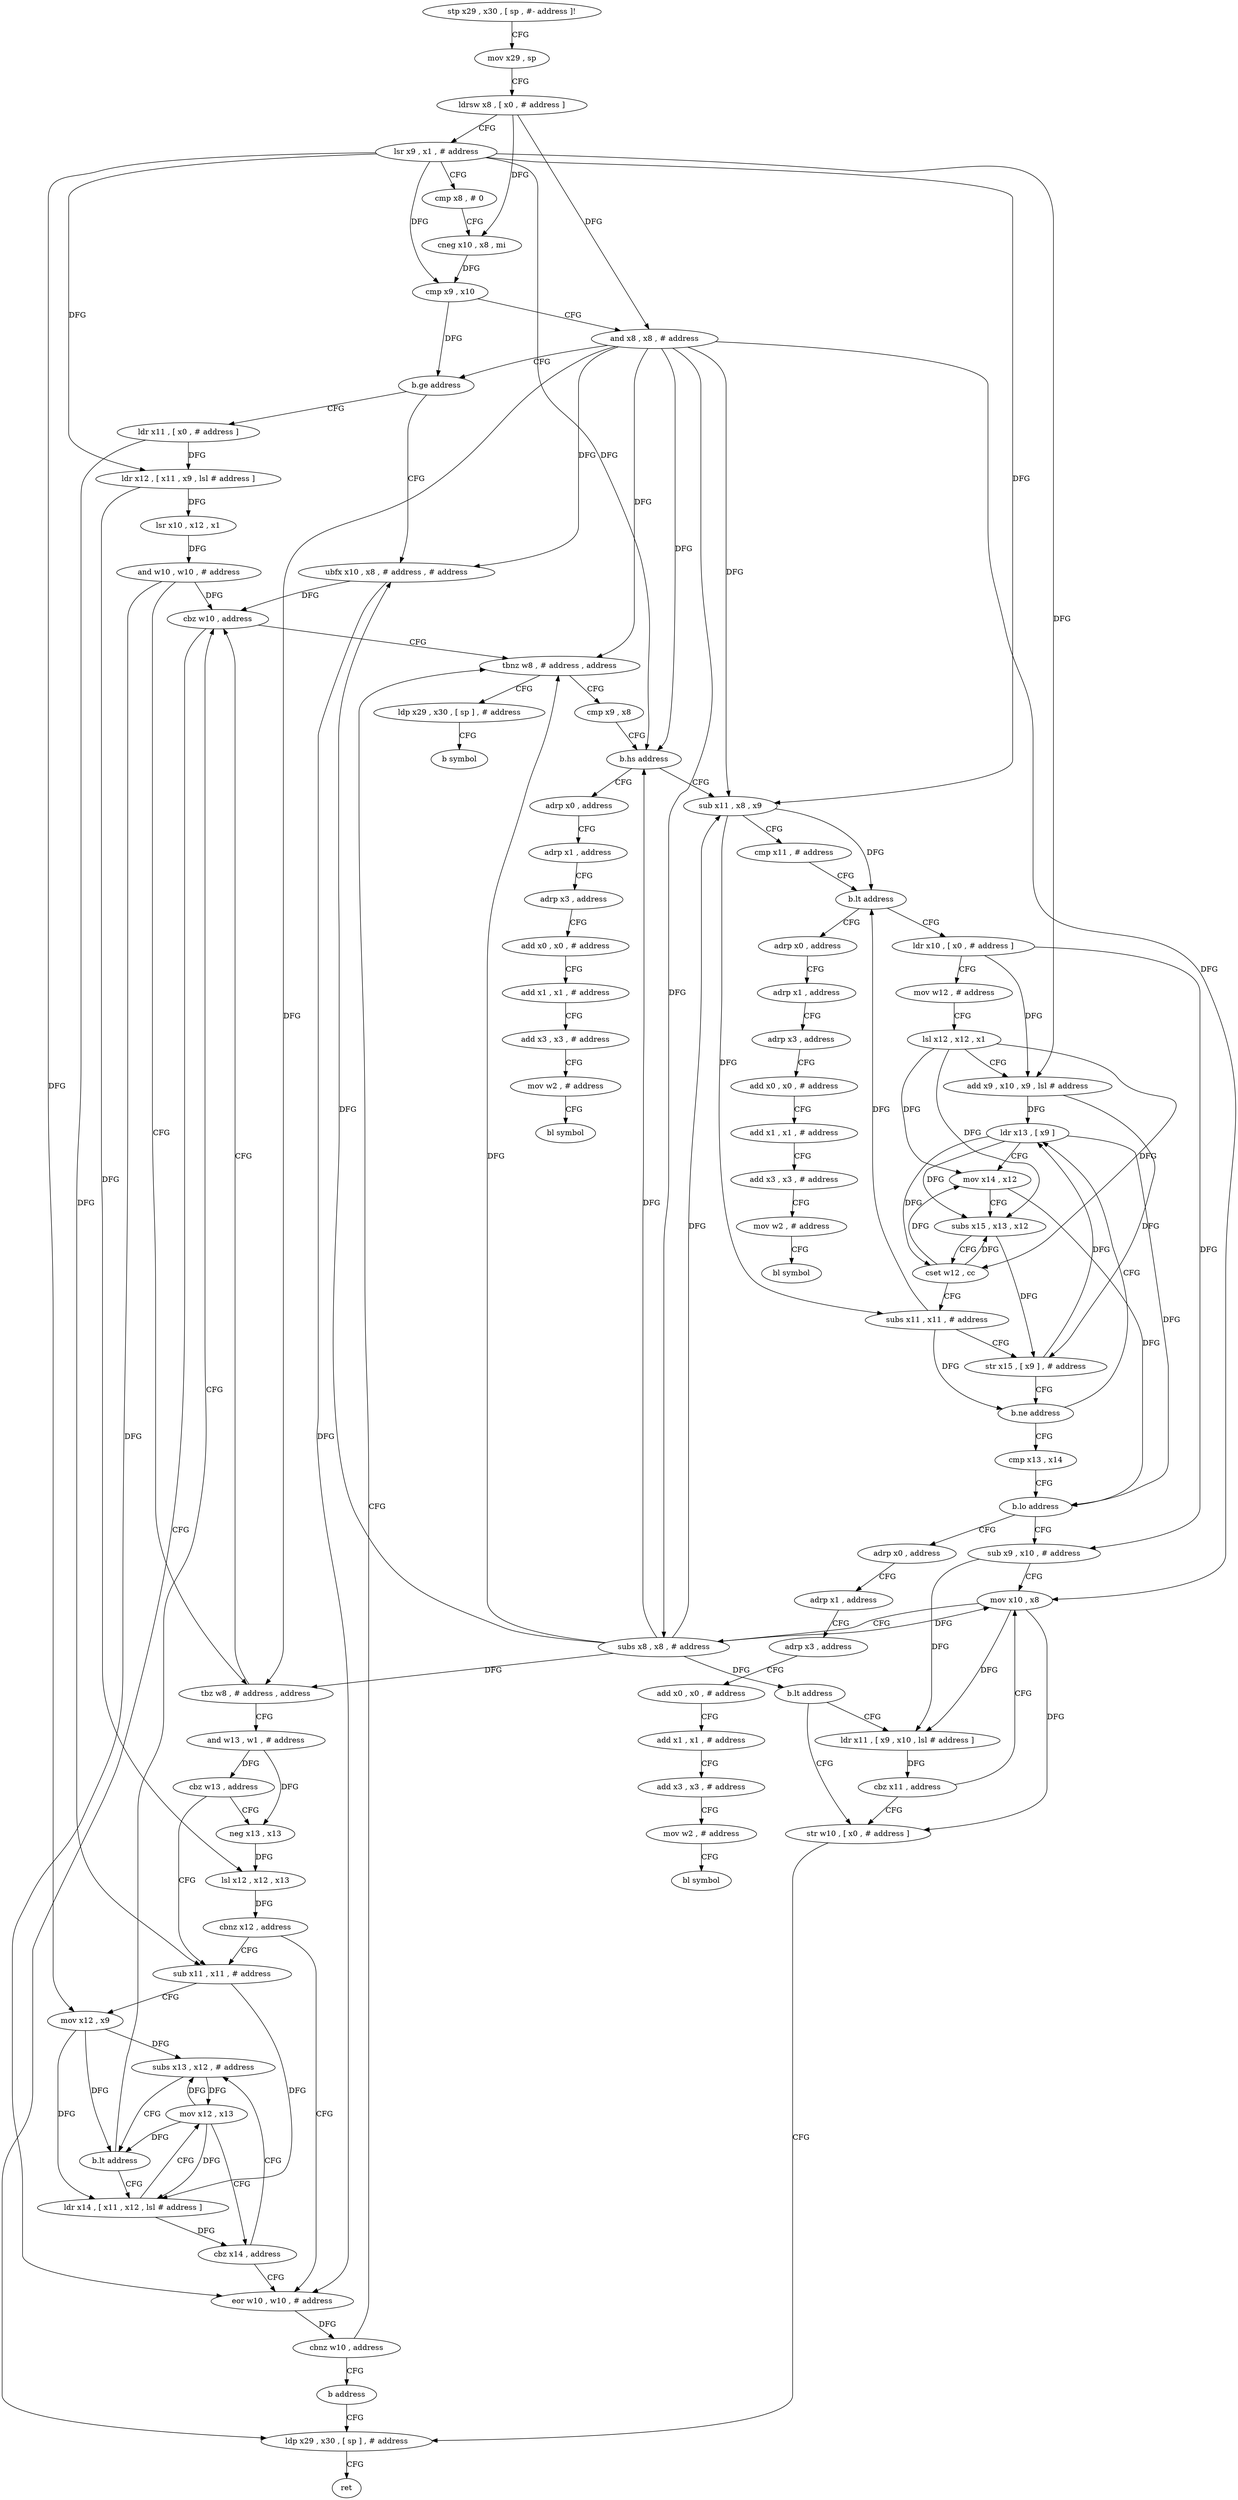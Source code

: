 digraph "func" {
"4264424" [label = "stp x29 , x30 , [ sp , #- address ]!" ]
"4264428" [label = "mov x29 , sp" ]
"4264432" [label = "ldrsw x8 , [ x0 , # address ]" ]
"4264436" [label = "lsr x9 , x1 , # address" ]
"4264440" [label = "cmp x8 , # 0" ]
"4264444" [label = "cneg x10 , x8 , mi" ]
"4264448" [label = "cmp x9 , x10" ]
"4264452" [label = "and x8 , x8 , # address" ]
"4264456" [label = "b.ge address" ]
"4264540" [label = "ubfx x10 , x8 , # address , # address" ]
"4264460" [label = "ldr x11 , [ x0 , # address ]" ]
"4264544" [label = "cbz w10 , address" ]
"4264464" [label = "ldr x12 , [ x11 , x9 , lsl # address ]" ]
"4264468" [label = "lsr x10 , x12 , x1" ]
"4264472" [label = "and w10 , w10 , # address" ]
"4264476" [label = "tbz w8 , # address , address" ]
"4264480" [label = "and w13 , w1 , # address" ]
"4264652" [label = "ldp x29 , x30 , [ sp ] , # address" ]
"4264656" [label = "ret" ]
"4264548" [label = "tbnz w8 , # address , address" ]
"4264660" [label = "ldp x29 , x30 , [ sp ] , # address" ]
"4264552" [label = "cmp x9 , x8" ]
"4264484" [label = "cbz w13 , address" ]
"4264500" [label = "sub x11 , x11 , # address" ]
"4264488" [label = "neg x13 , x13" ]
"4264664" [label = "b symbol" ]
"4264556" [label = "b.hs address" ]
"4264668" [label = "adrp x0 , address" ]
"4264560" [label = "sub x11 , x8 , x9" ]
"4264504" [label = "mov x12 , x9" ]
"4264508" [label = "subs x13 , x12 , # address" ]
"4264492" [label = "lsl x12 , x12 , x13" ]
"4264496" [label = "cbnz x12 , address" ]
"4264528" [label = "eor w10 , w10 , # address" ]
"4264672" [label = "adrp x1 , address" ]
"4264676" [label = "adrp x3 , address" ]
"4264680" [label = "add x0 , x0 , # address" ]
"4264684" [label = "add x1 , x1 , # address" ]
"4264688" [label = "add x3 , x3 , # address" ]
"4264692" [label = "mov w2 , # address" ]
"4264696" [label = "bl symbol" ]
"4264564" [label = "cmp x11 , # address" ]
"4264568" [label = "b.lt address" ]
"4264700" [label = "adrp x0 , address" ]
"4264572" [label = "ldr x10 , [ x0 , # address ]" ]
"4264516" [label = "ldr x14 , [ x11 , x12 , lsl # address ]" ]
"4264520" [label = "mov x12 , x13" ]
"4264524" [label = "cbz x14 , address" ]
"4264532" [label = "cbnz w10 , address" ]
"4264536" [label = "b address" ]
"4264704" [label = "adrp x1 , address" ]
"4264708" [label = "adrp x3 , address" ]
"4264712" [label = "add x0 , x0 , # address" ]
"4264716" [label = "add x1 , x1 , # address" ]
"4264720" [label = "add x3 , x3 , # address" ]
"4264724" [label = "mov w2 , # address" ]
"4264728" [label = "bl symbol" ]
"4264576" [label = "mov w12 , # address" ]
"4264580" [label = "lsl x12 , x12 , x1" ]
"4264584" [label = "add x9 , x10 , x9 , lsl # address" ]
"4264588" [label = "ldr x13 , [ x9 ]" ]
"4264512" [label = "b.lt address" ]
"4264592" [label = "mov x14 , x12" ]
"4264596" [label = "subs x15 , x13 , x12" ]
"4264600" [label = "cset w12 , cc" ]
"4264604" [label = "subs x11 , x11 , # address" ]
"4264608" [label = "str x15 , [ x9 ] , # address" ]
"4264612" [label = "b.ne address" ]
"4264616" [label = "cmp x13 , x14" ]
"4264620" [label = "b.lo address" ]
"4264732" [label = "adrp x0 , address" ]
"4264624" [label = "sub x9 , x10 , # address" ]
"4264736" [label = "adrp x1 , address" ]
"4264740" [label = "adrp x3 , address" ]
"4264744" [label = "add x0 , x0 , # address" ]
"4264748" [label = "add x1 , x1 , # address" ]
"4264752" [label = "add x3 , x3 , # address" ]
"4264756" [label = "mov w2 , # address" ]
"4264760" [label = "bl symbol" ]
"4264628" [label = "mov x10 , x8" ]
"4264648" [label = "str w10 , [ x0 , # address ]" ]
"4264640" [label = "ldr x11 , [ x9 , x10 , lsl # address ]" ]
"4264644" [label = "cbz x11 , address" ]
"4264632" [label = "subs x8 , x8 , # address" ]
"4264636" [label = "b.lt address" ]
"4264424" -> "4264428" [ label = "CFG" ]
"4264428" -> "4264432" [ label = "CFG" ]
"4264432" -> "4264436" [ label = "CFG" ]
"4264432" -> "4264444" [ label = "DFG" ]
"4264432" -> "4264452" [ label = "DFG" ]
"4264436" -> "4264440" [ label = "CFG" ]
"4264436" -> "4264448" [ label = "DFG" ]
"4264436" -> "4264464" [ label = "DFG" ]
"4264436" -> "4264504" [ label = "DFG" ]
"4264436" -> "4264556" [ label = "DFG" ]
"4264436" -> "4264560" [ label = "DFG" ]
"4264436" -> "4264584" [ label = "DFG" ]
"4264440" -> "4264444" [ label = "CFG" ]
"4264444" -> "4264448" [ label = "DFG" ]
"4264448" -> "4264452" [ label = "CFG" ]
"4264448" -> "4264456" [ label = "DFG" ]
"4264452" -> "4264456" [ label = "CFG" ]
"4264452" -> "4264540" [ label = "DFG" ]
"4264452" -> "4264476" [ label = "DFG" ]
"4264452" -> "4264548" [ label = "DFG" ]
"4264452" -> "4264556" [ label = "DFG" ]
"4264452" -> "4264560" [ label = "DFG" ]
"4264452" -> "4264628" [ label = "DFG" ]
"4264452" -> "4264632" [ label = "DFG" ]
"4264456" -> "4264540" [ label = "CFG" ]
"4264456" -> "4264460" [ label = "CFG" ]
"4264540" -> "4264544" [ label = "DFG" ]
"4264540" -> "4264528" [ label = "DFG" ]
"4264460" -> "4264464" [ label = "DFG" ]
"4264460" -> "4264500" [ label = "DFG" ]
"4264544" -> "4264652" [ label = "CFG" ]
"4264544" -> "4264548" [ label = "CFG" ]
"4264464" -> "4264468" [ label = "DFG" ]
"4264464" -> "4264492" [ label = "DFG" ]
"4264468" -> "4264472" [ label = "DFG" ]
"4264472" -> "4264476" [ label = "CFG" ]
"4264472" -> "4264544" [ label = "DFG" ]
"4264472" -> "4264528" [ label = "DFG" ]
"4264476" -> "4264544" [ label = "CFG" ]
"4264476" -> "4264480" [ label = "CFG" ]
"4264480" -> "4264484" [ label = "DFG" ]
"4264480" -> "4264488" [ label = "DFG" ]
"4264652" -> "4264656" [ label = "CFG" ]
"4264548" -> "4264660" [ label = "CFG" ]
"4264548" -> "4264552" [ label = "CFG" ]
"4264660" -> "4264664" [ label = "CFG" ]
"4264552" -> "4264556" [ label = "CFG" ]
"4264484" -> "4264500" [ label = "CFG" ]
"4264484" -> "4264488" [ label = "CFG" ]
"4264500" -> "4264504" [ label = "CFG" ]
"4264500" -> "4264516" [ label = "DFG" ]
"4264488" -> "4264492" [ label = "DFG" ]
"4264556" -> "4264668" [ label = "CFG" ]
"4264556" -> "4264560" [ label = "CFG" ]
"4264668" -> "4264672" [ label = "CFG" ]
"4264560" -> "4264564" [ label = "CFG" ]
"4264560" -> "4264568" [ label = "DFG" ]
"4264560" -> "4264604" [ label = "DFG" ]
"4264504" -> "4264508" [ label = "DFG" ]
"4264504" -> "4264512" [ label = "DFG" ]
"4264504" -> "4264516" [ label = "DFG" ]
"4264508" -> "4264512" [ label = "CFG" ]
"4264508" -> "4264520" [ label = "DFG" ]
"4264492" -> "4264496" [ label = "DFG" ]
"4264496" -> "4264528" [ label = "CFG" ]
"4264496" -> "4264500" [ label = "CFG" ]
"4264528" -> "4264532" [ label = "DFG" ]
"4264672" -> "4264676" [ label = "CFG" ]
"4264676" -> "4264680" [ label = "CFG" ]
"4264680" -> "4264684" [ label = "CFG" ]
"4264684" -> "4264688" [ label = "CFG" ]
"4264688" -> "4264692" [ label = "CFG" ]
"4264692" -> "4264696" [ label = "CFG" ]
"4264564" -> "4264568" [ label = "CFG" ]
"4264568" -> "4264700" [ label = "CFG" ]
"4264568" -> "4264572" [ label = "CFG" ]
"4264700" -> "4264704" [ label = "CFG" ]
"4264572" -> "4264576" [ label = "CFG" ]
"4264572" -> "4264584" [ label = "DFG" ]
"4264572" -> "4264624" [ label = "DFG" ]
"4264516" -> "4264520" [ label = "CFG" ]
"4264516" -> "4264524" [ label = "DFG" ]
"4264520" -> "4264524" [ label = "CFG" ]
"4264520" -> "4264508" [ label = "DFG" ]
"4264520" -> "4264512" [ label = "DFG" ]
"4264520" -> "4264516" [ label = "DFG" ]
"4264524" -> "4264508" [ label = "CFG" ]
"4264524" -> "4264528" [ label = "CFG" ]
"4264532" -> "4264548" [ label = "CFG" ]
"4264532" -> "4264536" [ label = "CFG" ]
"4264536" -> "4264652" [ label = "CFG" ]
"4264704" -> "4264708" [ label = "CFG" ]
"4264708" -> "4264712" [ label = "CFG" ]
"4264712" -> "4264716" [ label = "CFG" ]
"4264716" -> "4264720" [ label = "CFG" ]
"4264720" -> "4264724" [ label = "CFG" ]
"4264724" -> "4264728" [ label = "CFG" ]
"4264576" -> "4264580" [ label = "CFG" ]
"4264580" -> "4264584" [ label = "CFG" ]
"4264580" -> "4264592" [ label = "DFG" ]
"4264580" -> "4264596" [ label = "DFG" ]
"4264580" -> "4264600" [ label = "DFG" ]
"4264584" -> "4264588" [ label = "DFG" ]
"4264584" -> "4264608" [ label = "DFG" ]
"4264588" -> "4264592" [ label = "CFG" ]
"4264588" -> "4264596" [ label = "DFG" ]
"4264588" -> "4264600" [ label = "DFG" ]
"4264588" -> "4264620" [ label = "DFG" ]
"4264512" -> "4264544" [ label = "CFG" ]
"4264512" -> "4264516" [ label = "CFG" ]
"4264592" -> "4264596" [ label = "CFG" ]
"4264592" -> "4264620" [ label = "DFG" ]
"4264596" -> "4264600" [ label = "CFG" ]
"4264596" -> "4264608" [ label = "DFG" ]
"4264600" -> "4264604" [ label = "CFG" ]
"4264600" -> "4264592" [ label = "DFG" ]
"4264600" -> "4264596" [ label = "DFG" ]
"4264604" -> "4264608" [ label = "CFG" ]
"4264604" -> "4264568" [ label = "DFG" ]
"4264604" -> "4264612" [ label = "DFG" ]
"4264608" -> "4264612" [ label = "CFG" ]
"4264608" -> "4264588" [ label = "DFG" ]
"4264612" -> "4264588" [ label = "CFG" ]
"4264612" -> "4264616" [ label = "CFG" ]
"4264616" -> "4264620" [ label = "CFG" ]
"4264620" -> "4264732" [ label = "CFG" ]
"4264620" -> "4264624" [ label = "CFG" ]
"4264732" -> "4264736" [ label = "CFG" ]
"4264624" -> "4264628" [ label = "CFG" ]
"4264624" -> "4264640" [ label = "DFG" ]
"4264736" -> "4264740" [ label = "CFG" ]
"4264740" -> "4264744" [ label = "CFG" ]
"4264744" -> "4264748" [ label = "CFG" ]
"4264748" -> "4264752" [ label = "CFG" ]
"4264752" -> "4264756" [ label = "CFG" ]
"4264756" -> "4264760" [ label = "CFG" ]
"4264628" -> "4264632" [ label = "CFG" ]
"4264628" -> "4264648" [ label = "DFG" ]
"4264628" -> "4264640" [ label = "DFG" ]
"4264648" -> "4264652" [ label = "CFG" ]
"4264640" -> "4264644" [ label = "DFG" ]
"4264644" -> "4264628" [ label = "CFG" ]
"4264644" -> "4264648" [ label = "CFG" ]
"4264632" -> "4264636" [ label = "DFG" ]
"4264632" -> "4264540" [ label = "DFG" ]
"4264632" -> "4264476" [ label = "DFG" ]
"4264632" -> "4264548" [ label = "DFG" ]
"4264632" -> "4264556" [ label = "DFG" ]
"4264632" -> "4264628" [ label = "DFG" ]
"4264632" -> "4264560" [ label = "DFG" ]
"4264636" -> "4264648" [ label = "CFG" ]
"4264636" -> "4264640" [ label = "CFG" ]
}
